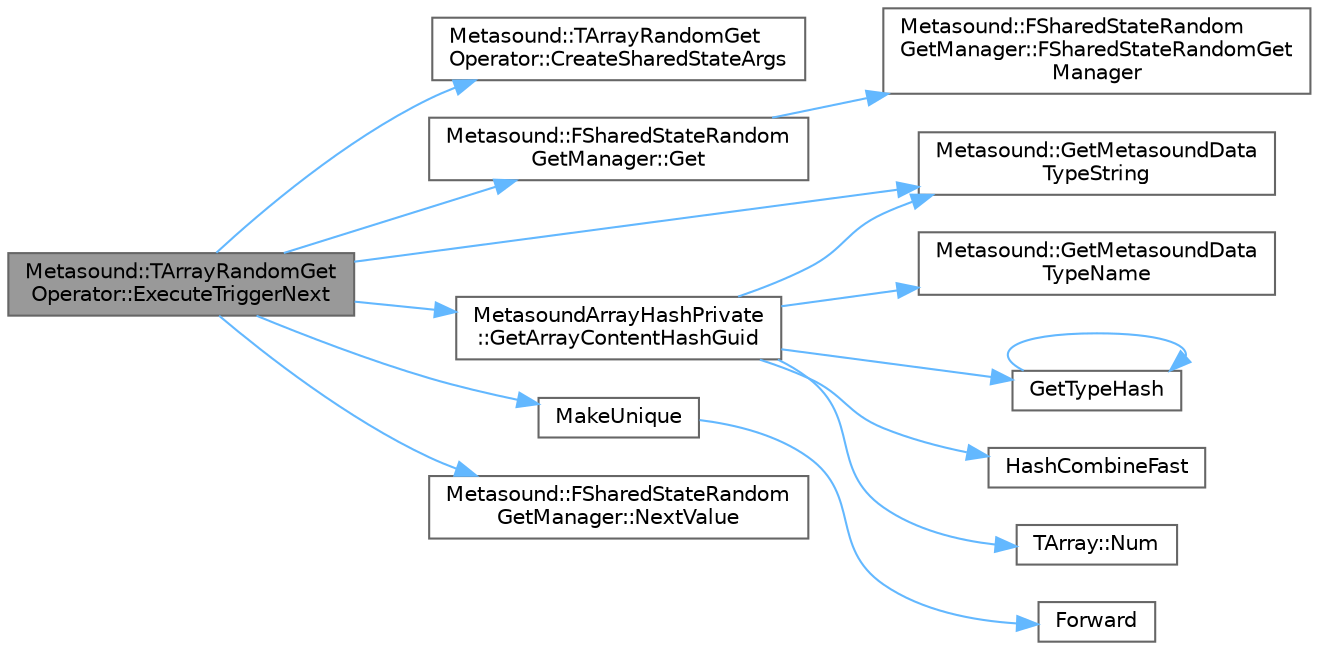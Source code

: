 digraph "Metasound::TArrayRandomGetOperator::ExecuteTriggerNext"
{
 // INTERACTIVE_SVG=YES
 // LATEX_PDF_SIZE
  bgcolor="transparent";
  edge [fontname=Helvetica,fontsize=10,labelfontname=Helvetica,labelfontsize=10];
  node [fontname=Helvetica,fontsize=10,shape=box,height=0.2,width=0.4];
  rankdir="LR";
  Node1 [id="Node000001",label="Metasound::TArrayRandomGet\lOperator::ExecuteTriggerNext",height=0.2,width=0.4,color="gray40", fillcolor="grey60", style="filled", fontcolor="black",tooltip=" "];
  Node1 -> Node2 [id="edge1_Node000001_Node000002",color="steelblue1",style="solid",tooltip=" "];
  Node2 [id="Node000002",label="Metasound::TArrayRandomGet\lOperator::CreateSharedStateArgs",height=0.2,width=0.4,color="grey40", fillcolor="white", style="filled",URL="$d5/d6e/classMetasound_1_1TArrayRandomGetOperator.html#acdd5f07df6fd607e2c634b7c1a3205ca",tooltip=" "];
  Node1 -> Node3 [id="edge2_Node000001_Node000003",color="steelblue1",style="solid",tooltip=" "];
  Node3 [id="Node000003",label="Metasound::FSharedStateRandom\lGetManager::Get",height=0.2,width=0.4,color="grey40", fillcolor="white", style="filled",URL="$d1/dfe/classMetasound_1_1FSharedStateRandomGetManager.html#a9496266516b71037f8a3bfbb1f0f88a5",tooltip=" "];
  Node3 -> Node4 [id="edge3_Node000003_Node000004",color="steelblue1",style="solid",tooltip=" "];
  Node4 [id="Node000004",label="Metasound::FSharedStateRandom\lGetManager::FSharedStateRandomGet\lManager",height=0.2,width=0.4,color="grey40", fillcolor="white", style="filled",URL="$d1/dfe/classMetasound_1_1FSharedStateRandomGetManager.html#a4e2ee461be04a7f233718ac95db31ff7",tooltip=" "];
  Node1 -> Node5 [id="edge4_Node000001_Node000005",color="steelblue1",style="solid",tooltip=" "];
  Node5 [id="Node000005",label="MetasoundArrayHashPrivate\l::GetArrayContentHashGuid",height=0.2,width=0.4,color="grey40", fillcolor="white", style="filled",URL="$d6/d6b/namespaceMetasoundArrayHashPrivate.html#ad500a5f35ab2f6a93d97d48efa5ed5ad",tooltip=" "];
  Node5 -> Node6 [id="edge5_Node000005_Node000006",color="steelblue1",style="solid",tooltip=" "];
  Node6 [id="Node000006",label="Metasound::GetMetasoundData\lTypeName",height=0.2,width=0.4,color="grey40", fillcolor="white", style="filled",URL="$d8/d33/namespaceMetasound.html#a2cc582a51a655c14c6cfe340ded4140c",tooltip="Return the data type FName for a registered data type."];
  Node5 -> Node7 [id="edge6_Node000005_Node000007",color="steelblue1",style="solid",tooltip=" "];
  Node7 [id="Node000007",label="Metasound::GetMetasoundData\lTypeString",height=0.2,width=0.4,color="grey40", fillcolor="white", style="filled",URL="$d8/d33/namespaceMetasound.html#a917aa7fdaeb4d602e88fd223e2bdfb76",tooltip="Return the data type string for a registered data type."];
  Node5 -> Node8 [id="edge7_Node000005_Node000008",color="steelblue1",style="solid",tooltip=" "];
  Node8 [id="Node000008",label="GetTypeHash",height=0.2,width=0.4,color="grey40", fillcolor="white", style="filled",URL="$da/d67/GameplayCue__Types_8h.html#a42de5c90665889198120ab799daf7abe",tooltip=" "];
  Node8 -> Node8 [id="edge8_Node000008_Node000008",color="steelblue1",style="solid",tooltip=" "];
  Node5 -> Node9 [id="edge9_Node000005_Node000009",color="steelblue1",style="solid",tooltip=" "];
  Node9 [id="Node000009",label="HashCombineFast",height=0.2,width=0.4,color="grey40", fillcolor="white", style="filled",URL="$d1/d62/TypeHash_8h.html#a05e4a809047bdb0bb60b0bd8b7633bd5",tooltip="Combines two hash values to get a third."];
  Node5 -> Node10 [id="edge10_Node000005_Node000010",color="steelblue1",style="solid",tooltip=" "];
  Node10 [id="Node000010",label="TArray::Num",height=0.2,width=0.4,color="grey40", fillcolor="white", style="filled",URL="$d4/d52/classTArray.html#adcbf9ca48677a9c0c3830cd862dd40d8",tooltip="Returns number of elements in array."];
  Node1 -> Node7 [id="edge11_Node000001_Node000007",color="steelblue1",style="solid",tooltip=" "];
  Node1 -> Node11 [id="edge12_Node000001_Node000011",color="steelblue1",style="solid",tooltip=" "];
  Node11 [id="Node000011",label="MakeUnique",height=0.2,width=0.4,color="grey40", fillcolor="white", style="filled",URL="$de/d1a/UniquePtr_8h.html#a9e3be2ab9b6efa8383f83df1c1a22239",tooltip="Allocates a new object of type T with the given arguments and returns it as a TUniquePtr."];
  Node11 -> Node12 [id="edge13_Node000011_Node000012",color="steelblue1",style="solid",tooltip=" "];
  Node12 [id="Node000012",label="Forward",height=0.2,width=0.4,color="grey40", fillcolor="white", style="filled",URL="$d4/d24/UnrealTemplate_8h.html#a68f280c1d561a8899a1e9e3ea8405d00",tooltip="Forward will cast a reference to an rvalue reference."];
  Node1 -> Node13 [id="edge14_Node000001_Node000013",color="steelblue1",style="solid",tooltip=" "];
  Node13 [id="Node000013",label="Metasound::FSharedStateRandom\lGetManager::NextValue",height=0.2,width=0.4,color="grey40", fillcolor="white", style="filled",URL="$d1/dfe/classMetasound_1_1FSharedStateRandomGetManager.html#aa49e2413553e203f89e6f963df3aab57",tooltip=" "];
}
